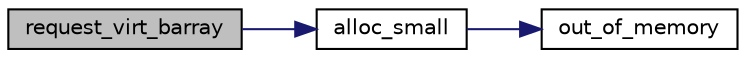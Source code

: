 digraph "request_virt_barray"
{
 // LATEX_PDF_SIZE
  bgcolor="transparent";
  edge [fontname="Helvetica",fontsize="10",labelfontname="Helvetica",labelfontsize="10"];
  node [fontname="Helvetica",fontsize="10",shape=record];
  rankdir="LR";
  Node124 [label="request_virt_barray",height=0.2,width=0.4,color="black", fillcolor="grey75", style="filled", fontcolor="black",tooltip=" "];
  Node124 -> Node125 [color="midnightblue",fontsize="10",style="solid"];
  Node125 [label="alloc_small",height=0.2,width=0.4,color="black",URL="$jmemmgr_8c.html#a6e4421c67636e6f167ced68315f70c2b",tooltip=" "];
  Node125 -> Node126 [color="midnightblue",fontsize="10",style="solid"];
  Node126 [label="out_of_memory",height=0.2,width=0.4,color="black",URL="$jmemmgr_8c.html#ab48d5961eb2b3464684db372afebff2d",tooltip=" "];
}

